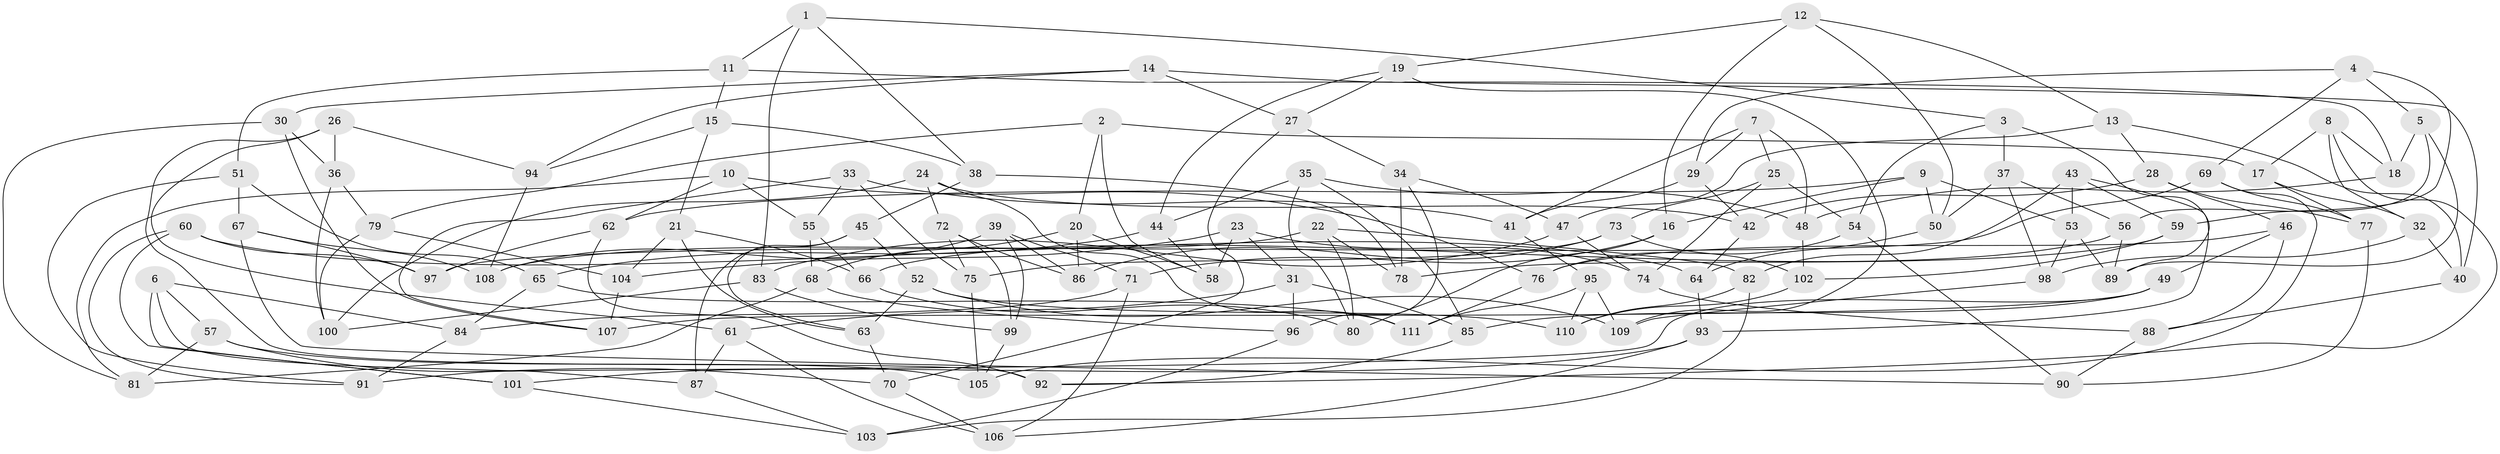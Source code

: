 // Generated by graph-tools (version 1.1) at 2025/11/02/27/25 16:11:44]
// undirected, 111 vertices, 222 edges
graph export_dot {
graph [start="1"]
  node [color=gray90,style=filled];
  1;
  2;
  3;
  4;
  5;
  6;
  7;
  8;
  9;
  10;
  11;
  12;
  13;
  14;
  15;
  16;
  17;
  18;
  19;
  20;
  21;
  22;
  23;
  24;
  25;
  26;
  27;
  28;
  29;
  30;
  31;
  32;
  33;
  34;
  35;
  36;
  37;
  38;
  39;
  40;
  41;
  42;
  43;
  44;
  45;
  46;
  47;
  48;
  49;
  50;
  51;
  52;
  53;
  54;
  55;
  56;
  57;
  58;
  59;
  60;
  61;
  62;
  63;
  64;
  65;
  66;
  67;
  68;
  69;
  70;
  71;
  72;
  73;
  74;
  75;
  76;
  77;
  78;
  79;
  80;
  81;
  82;
  83;
  84;
  85;
  86;
  87;
  88;
  89;
  90;
  91;
  92;
  93;
  94;
  95;
  96;
  97;
  98;
  99;
  100;
  101;
  102;
  103;
  104;
  105;
  106;
  107;
  108;
  109;
  110;
  111;
  1 -- 83;
  1 -- 3;
  1 -- 38;
  1 -- 11;
  2 -- 58;
  2 -- 17;
  2 -- 20;
  2 -- 79;
  3 -- 54;
  3 -- 37;
  3 -- 89;
  4 -- 29;
  4 -- 5;
  4 -- 59;
  4 -- 69;
  5 -- 89;
  5 -- 18;
  5 -- 56;
  6 -- 84;
  6 -- 101;
  6 -- 57;
  6 -- 87;
  7 -- 41;
  7 -- 48;
  7 -- 29;
  7 -- 25;
  8 -- 18;
  8 -- 92;
  8 -- 17;
  8 -- 32;
  9 -- 53;
  9 -- 16;
  9 -- 62;
  9 -- 50;
  10 -- 55;
  10 -- 76;
  10 -- 62;
  10 -- 81;
  11 -- 18;
  11 -- 15;
  11 -- 51;
  12 -- 50;
  12 -- 19;
  12 -- 13;
  12 -- 16;
  13 -- 40;
  13 -- 47;
  13 -- 28;
  14 -- 40;
  14 -- 27;
  14 -- 94;
  14 -- 30;
  15 -- 94;
  15 -- 21;
  15 -- 38;
  16 -- 71;
  16 -- 80;
  17 -- 32;
  17 -- 77;
  18 -- 48;
  19 -- 44;
  19 -- 109;
  19 -- 27;
  20 -- 58;
  20 -- 86;
  20 -- 68;
  21 -- 63;
  21 -- 66;
  21 -- 104;
  22 -- 108;
  22 -- 78;
  22 -- 80;
  22 -- 82;
  23 -- 58;
  23 -- 31;
  23 -- 74;
  23 -- 104;
  24 -- 42;
  24 -- 100;
  24 -- 72;
  24 -- 111;
  25 -- 54;
  25 -- 74;
  25 -- 73;
  26 -- 94;
  26 -- 92;
  26 -- 36;
  26 -- 61;
  27 -- 34;
  27 -- 70;
  28 -- 46;
  28 -- 77;
  28 -- 42;
  29 -- 42;
  29 -- 41;
  30 -- 36;
  30 -- 107;
  30 -- 81;
  31 -- 96;
  31 -- 85;
  31 -- 61;
  32 -- 40;
  32 -- 98;
  33 -- 107;
  33 -- 55;
  33 -- 75;
  33 -- 41;
  34 -- 96;
  34 -- 78;
  34 -- 47;
  35 -- 44;
  35 -- 48;
  35 -- 80;
  35 -- 85;
  36 -- 79;
  36 -- 100;
  37 -- 98;
  37 -- 50;
  37 -- 56;
  38 -- 78;
  38 -- 45;
  39 -- 99;
  39 -- 71;
  39 -- 86;
  39 -- 108;
  40 -- 88;
  41 -- 95;
  42 -- 64;
  43 -- 59;
  43 -- 82;
  43 -- 53;
  43 -- 93;
  44 -- 65;
  44 -- 58;
  45 -- 87;
  45 -- 52;
  45 -- 63;
  46 -- 49;
  46 -- 76;
  46 -- 88;
  47 -- 74;
  47 -- 83;
  48 -- 102;
  49 -- 85;
  49 -- 91;
  49 -- 107;
  50 -- 64;
  51 -- 91;
  51 -- 65;
  51 -- 67;
  52 -- 109;
  52 -- 110;
  52 -- 63;
  53 -- 98;
  53 -- 89;
  54 -- 76;
  54 -- 90;
  55 -- 66;
  55 -- 68;
  56 -- 66;
  56 -- 89;
  57 -- 70;
  57 -- 81;
  57 -- 105;
  59 -- 102;
  59 -- 78;
  60 -- 91;
  60 -- 97;
  60 -- 101;
  60 -- 64;
  61 -- 106;
  61 -- 87;
  62 -- 97;
  62 -- 92;
  63 -- 70;
  64 -- 93;
  65 -- 84;
  65 -- 111;
  66 -- 80;
  67 -- 108;
  67 -- 90;
  67 -- 97;
  68 -- 81;
  68 -- 96;
  69 -- 77;
  69 -- 105;
  69 -- 97;
  70 -- 106;
  71 -- 84;
  71 -- 106;
  72 -- 75;
  72 -- 86;
  72 -- 99;
  73 -- 102;
  73 -- 75;
  73 -- 86;
  74 -- 88;
  75 -- 105;
  76 -- 111;
  77 -- 90;
  79 -- 104;
  79 -- 100;
  82 -- 103;
  82 -- 110;
  83 -- 99;
  83 -- 100;
  84 -- 91;
  85 -- 92;
  87 -- 103;
  88 -- 90;
  93 -- 101;
  93 -- 106;
  94 -- 108;
  95 -- 109;
  95 -- 111;
  95 -- 110;
  96 -- 103;
  98 -- 109;
  99 -- 105;
  101 -- 103;
  102 -- 110;
  104 -- 107;
}
